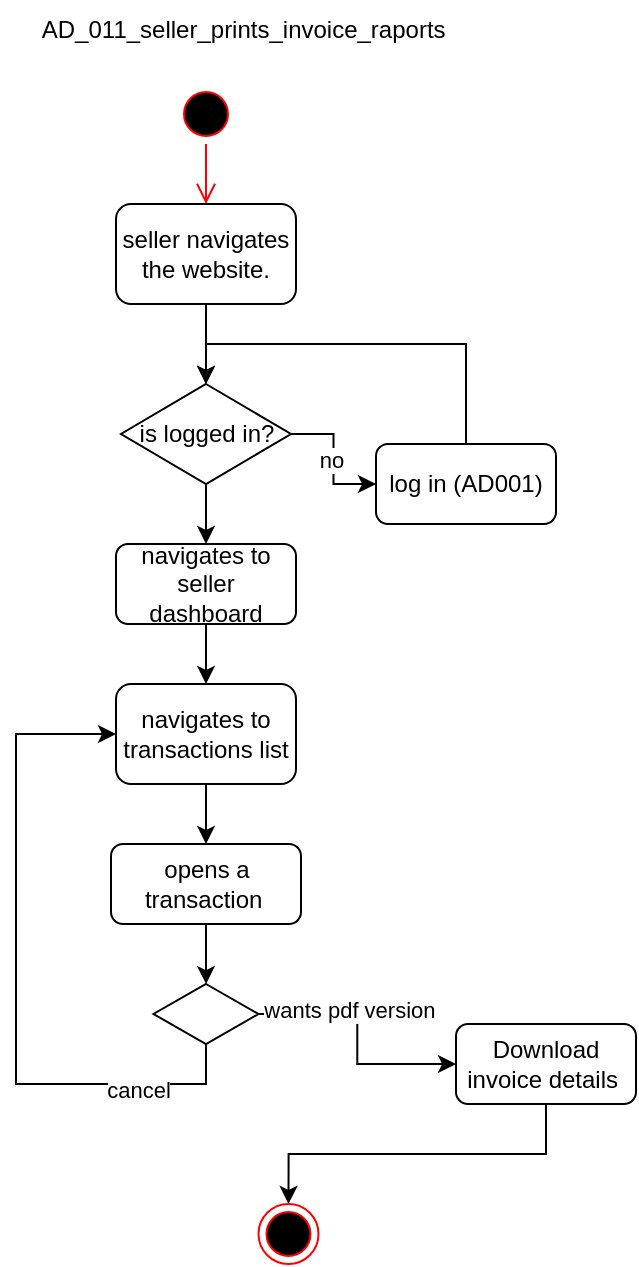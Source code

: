 <mxfile version="21.3.5" type="google">
  <diagram name="Page-1" id="RlodEE5SCz0cDYGgooRU">
    <mxGraphModel grid="1" page="1" gridSize="10" guides="1" tooltips="1" connect="1" arrows="1" fold="1" pageScale="1" pageWidth="850" pageHeight="1100" math="0" shadow="0">
      <root>
        <mxCell id="0" />
        <mxCell id="1" parent="0" />
        <mxCell id="14Nxrj9uYCANRIj9XJ0N-1" value="AD_011_seller_prints_invoice_raports&amp;nbsp;" style="text;html=1;align=center;verticalAlign=middle;resizable=0;points=[];autosize=1;strokeColor=none;fillColor=none;" vertex="1" parent="1">
          <mxGeometry x="910" y="18" width="230" height="30" as="geometry" />
        </mxCell>
        <mxCell id="14Nxrj9uYCANRIj9XJ0N-2" value="" style="ellipse;html=1;shape=startState;fillColor=#000000;strokeColor=#ff0000;" vertex="1" parent="1">
          <mxGeometry x="990" y="60" width="30" height="30" as="geometry" />
        </mxCell>
        <mxCell id="14Nxrj9uYCANRIj9XJ0N-3" value="" style="edgeStyle=orthogonalEdgeStyle;html=1;verticalAlign=bottom;endArrow=open;endSize=8;strokeColor=#ff0000;rounded=0;entryX=0.5;entryY=0;entryDx=0;entryDy=0;" edge="1" parent="1" source="14Nxrj9uYCANRIj9XJ0N-2" target="14Nxrj9uYCANRIj9XJ0N-4">
          <mxGeometry relative="1" as="geometry">
            <mxPoint x="1005" y="130" as="targetPoint" />
          </mxGeometry>
        </mxCell>
        <mxCell id="14Nxrj9uYCANRIj9XJ0N-6" value="" style="edgeStyle=orthogonalEdgeStyle;rounded=0;orthogonalLoop=1;jettySize=auto;html=1;" edge="1" parent="1" source="14Nxrj9uYCANRIj9XJ0N-4" target="14Nxrj9uYCANRIj9XJ0N-5">
          <mxGeometry relative="1" as="geometry" />
        </mxCell>
        <mxCell id="14Nxrj9uYCANRIj9XJ0N-4" value="seller navigates the website." style="rounded=1;whiteSpace=wrap;html=1;" vertex="1" parent="1">
          <mxGeometry x="960" y="120" width="90" height="50" as="geometry" />
        </mxCell>
        <mxCell id="14Nxrj9uYCANRIj9XJ0N-8" value="no&amp;nbsp;" style="edgeStyle=orthogonalEdgeStyle;rounded=0;orthogonalLoop=1;jettySize=auto;html=1;" edge="1" parent="1" source="14Nxrj9uYCANRIj9XJ0N-5" target="14Nxrj9uYCANRIj9XJ0N-7">
          <mxGeometry relative="1" as="geometry" />
        </mxCell>
        <mxCell id="14Nxrj9uYCANRIj9XJ0N-11" value="" style="edgeStyle=orthogonalEdgeStyle;rounded=0;orthogonalLoop=1;jettySize=auto;html=1;" edge="1" parent="1" source="14Nxrj9uYCANRIj9XJ0N-5" target="14Nxrj9uYCANRIj9XJ0N-10">
          <mxGeometry relative="1" as="geometry" />
        </mxCell>
        <mxCell id="14Nxrj9uYCANRIj9XJ0N-5" value="is logged in?" style="rhombus;whiteSpace=wrap;html=1;" vertex="1" parent="1">
          <mxGeometry x="962.5" y="210" width="85" height="50" as="geometry" />
        </mxCell>
        <mxCell id="14Nxrj9uYCANRIj9XJ0N-9" style="edgeStyle=orthogonalEdgeStyle;rounded=0;orthogonalLoop=1;jettySize=auto;html=1;exitX=0.5;exitY=0;exitDx=0;exitDy=0;entryX=0.5;entryY=0;entryDx=0;entryDy=0;" edge="1" parent="1" source="14Nxrj9uYCANRIj9XJ0N-7" target="14Nxrj9uYCANRIj9XJ0N-5">
          <mxGeometry relative="1" as="geometry" />
        </mxCell>
        <mxCell id="14Nxrj9uYCANRIj9XJ0N-7" value="log in (AD001)" style="rounded=1;whiteSpace=wrap;html=1;" vertex="1" parent="1">
          <mxGeometry x="1090" y="240" width="90" height="40" as="geometry" />
        </mxCell>
        <mxCell id="14Nxrj9uYCANRIj9XJ0N-13" value="" style="edgeStyle=orthogonalEdgeStyle;rounded=0;orthogonalLoop=1;jettySize=auto;html=1;" edge="1" parent="1" source="14Nxrj9uYCANRIj9XJ0N-10" target="14Nxrj9uYCANRIj9XJ0N-12">
          <mxGeometry relative="1" as="geometry" />
        </mxCell>
        <mxCell id="14Nxrj9uYCANRIj9XJ0N-10" value="navigates to seller dashboard" style="rounded=1;whiteSpace=wrap;html=1;" vertex="1" parent="1">
          <mxGeometry x="960" y="290" width="90" height="40" as="geometry" />
        </mxCell>
        <mxCell id="14Nxrj9uYCANRIj9XJ0N-16" value="" style="edgeStyle=orthogonalEdgeStyle;rounded=0;orthogonalLoop=1;jettySize=auto;html=1;" edge="1" parent="1" source="14Nxrj9uYCANRIj9XJ0N-12" target="14Nxrj9uYCANRIj9XJ0N-15">
          <mxGeometry relative="1" as="geometry" />
        </mxCell>
        <mxCell id="14Nxrj9uYCANRIj9XJ0N-12" value="navigates to transactions list" style="rounded=1;whiteSpace=wrap;html=1;" vertex="1" parent="1">
          <mxGeometry x="960" y="360" width="90" height="50" as="geometry" />
        </mxCell>
        <mxCell id="14Nxrj9uYCANRIj9XJ0N-19" value="" style="edgeStyle=orthogonalEdgeStyle;rounded=0;orthogonalLoop=1;jettySize=auto;html=1;" edge="1" parent="1" source="14Nxrj9uYCANRIj9XJ0N-15" target="14Nxrj9uYCANRIj9XJ0N-18">
          <mxGeometry relative="1" as="geometry" />
        </mxCell>
        <mxCell id="14Nxrj9uYCANRIj9XJ0N-15" value="opens a transaction&amp;nbsp;" style="rounded=1;whiteSpace=wrap;html=1;" vertex="1" parent="1">
          <mxGeometry x="957.5" y="440" width="95" height="40" as="geometry" />
        </mxCell>
        <mxCell id="14Nxrj9uYCANRIj9XJ0N-22" style="edgeStyle=orthogonalEdgeStyle;rounded=0;orthogonalLoop=1;jettySize=auto;html=1;exitX=0.5;exitY=1;exitDx=0;exitDy=0;" edge="1" parent="1" source="14Nxrj9uYCANRIj9XJ0N-17" target="14Nxrj9uYCANRIj9XJ0N-21">
          <mxGeometry relative="1" as="geometry" />
        </mxCell>
        <mxCell id="14Nxrj9uYCANRIj9XJ0N-17" value="Download invoice details&amp;nbsp;" style="rounded=1;whiteSpace=wrap;html=1;" vertex="1" parent="1">
          <mxGeometry x="1130" y="530" width="90" height="40" as="geometry" />
        </mxCell>
        <mxCell id="14Nxrj9uYCANRIj9XJ0N-20" style="edgeStyle=orthogonalEdgeStyle;rounded=0;orthogonalLoop=1;jettySize=auto;html=1;exitX=1;exitY=0.5;exitDx=0;exitDy=0;entryX=0;entryY=0.5;entryDx=0;entryDy=0;" edge="1" parent="1" source="14Nxrj9uYCANRIj9XJ0N-18" target="14Nxrj9uYCANRIj9XJ0N-17">
          <mxGeometry relative="1" as="geometry" />
        </mxCell>
        <mxCell id="14Nxrj9uYCANRIj9XJ0N-24" value="wants pdf version&amp;nbsp;" style="edgeLabel;html=1;align=center;verticalAlign=middle;resizable=0;points=[];" connectable="0" vertex="1" parent="14Nxrj9uYCANRIj9XJ0N-20">
          <mxGeometry x="-0.26" y="2" relative="1" as="geometry">
            <mxPoint as="offset" />
          </mxGeometry>
        </mxCell>
        <mxCell id="14Nxrj9uYCANRIj9XJ0N-25" style="edgeStyle=orthogonalEdgeStyle;rounded=0;orthogonalLoop=1;jettySize=auto;html=1;exitX=0.5;exitY=1;exitDx=0;exitDy=0;entryX=0;entryY=0.5;entryDx=0;entryDy=0;" edge="1" parent="1" source="14Nxrj9uYCANRIj9XJ0N-18" target="14Nxrj9uYCANRIj9XJ0N-12">
          <mxGeometry relative="1" as="geometry">
            <Array as="points">
              <mxPoint x="1005" y="560" />
              <mxPoint x="910" y="560" />
              <mxPoint x="910" y="385" />
            </Array>
          </mxGeometry>
        </mxCell>
        <mxCell id="14Nxrj9uYCANRIj9XJ0N-26" value="cancel" style="edgeLabel;html=1;align=center;verticalAlign=middle;resizable=0;points=[];" connectable="0" vertex="1" parent="14Nxrj9uYCANRIj9XJ0N-25">
          <mxGeometry x="-0.679" y="3" relative="1" as="geometry">
            <mxPoint as="offset" />
          </mxGeometry>
        </mxCell>
        <mxCell id="14Nxrj9uYCANRIj9XJ0N-18" value="" style="rhombus;whiteSpace=wrap;html=1;" vertex="1" parent="1">
          <mxGeometry x="978.75" y="510" width="52.5" height="30" as="geometry" />
        </mxCell>
        <mxCell id="14Nxrj9uYCANRIj9XJ0N-21" value="" style="ellipse;html=1;shape=endState;fillColor=#000000;strokeColor=#ff0000;" vertex="1" parent="1">
          <mxGeometry x="1031.25" y="620" width="30" height="30" as="geometry" />
        </mxCell>
      </root>
    </mxGraphModel>
  </diagram>
</mxfile>
